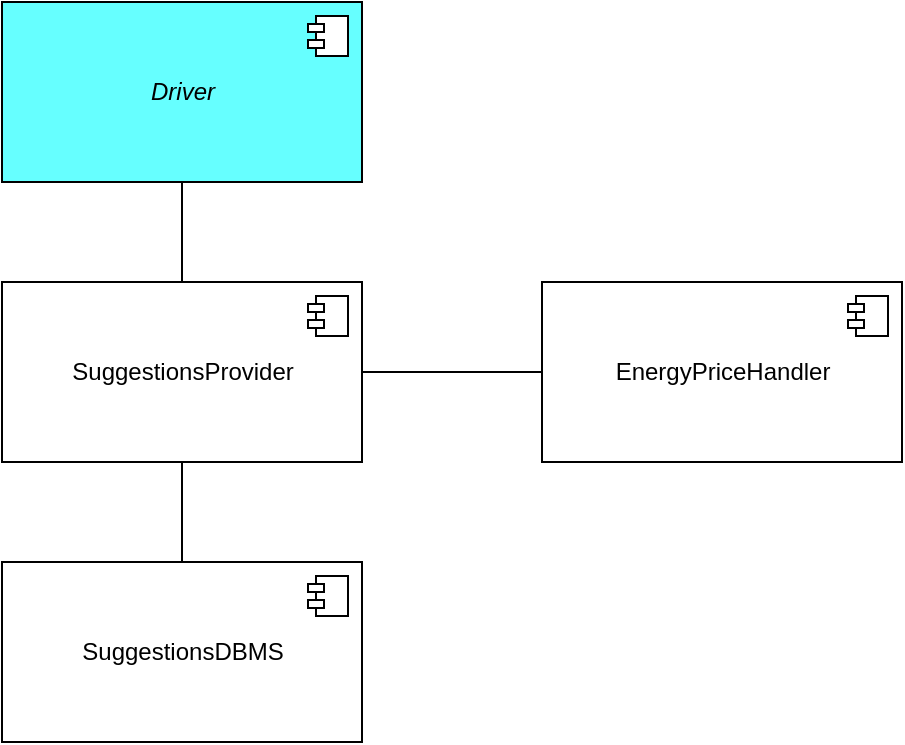 <mxfile version="20.6.2" type="device"><diagram id="G7vk7usutXdiUQjV_nEe" name="Pagina-1"><mxGraphModel dx="1038" dy="487" grid="1" gridSize="10" guides="1" tooltips="1" connect="1" arrows="1" fold="1" page="1" pageScale="1" pageWidth="827" pageHeight="1169" math="0" shadow="0"><root><mxCell id="0"/><mxCell id="1" parent="0"/><mxCell id="wcfYK5Y-WvGtdQcVuEQt-10" value="" style="edgeStyle=orthogonalEdgeStyle;rounded=0;orthogonalLoop=1;jettySize=auto;html=1;endArrow=none;endFill=0;" parent="1" source="wcfYK5Y-WvGtdQcVuEQt-4" target="wcfYK5Y-WvGtdQcVuEQt-6" edge="1"><mxGeometry relative="1" as="geometry"/></mxCell><mxCell id="wcfYK5Y-WvGtdQcVuEQt-4" value="&lt;div&gt;SuggestionsDBMS&lt;/div&gt;" style="html=1;dropTarget=0;" parent="1" vertex="1"><mxGeometry x="320" y="600" width="180" height="90" as="geometry"/></mxCell><mxCell id="wcfYK5Y-WvGtdQcVuEQt-5" value="" style="shape=module;jettyWidth=8;jettyHeight=4;" parent="wcfYK5Y-WvGtdQcVuEQt-4" vertex="1"><mxGeometry x="1" width="20" height="20" relative="1" as="geometry"><mxPoint x="-27" y="7" as="offset"/></mxGeometry></mxCell><mxCell id="wcfYK5Y-WvGtdQcVuEQt-15" style="edgeStyle=orthogonalEdgeStyle;rounded=0;orthogonalLoop=1;jettySize=auto;html=1;exitX=0.5;exitY=0;exitDx=0;exitDy=0;endArrow=none;endFill=0;" parent="1" source="wcfYK5Y-WvGtdQcVuEQt-6" target="wcfYK5Y-WvGtdQcVuEQt-12" edge="1"><mxGeometry relative="1" as="geometry"/></mxCell><mxCell id="wcfYK5Y-WvGtdQcVuEQt-25" value="" style="edgeStyle=orthogonalEdgeStyle;rounded=0;orthogonalLoop=1;jettySize=auto;html=1;endArrow=none;endFill=0;" parent="1" source="wcfYK5Y-WvGtdQcVuEQt-6" target="wcfYK5Y-WvGtdQcVuEQt-21" edge="1"><mxGeometry relative="1" as="geometry"/></mxCell><mxCell id="wcfYK5Y-WvGtdQcVuEQt-6" value="&lt;div&gt;SuggestionsProvider&lt;/div&gt;" style="html=1;dropTarget=0;" parent="1" vertex="1"><mxGeometry x="320" y="460" width="180" height="90" as="geometry"/></mxCell><mxCell id="wcfYK5Y-WvGtdQcVuEQt-7" value="" style="shape=module;jettyWidth=8;jettyHeight=4;" parent="wcfYK5Y-WvGtdQcVuEQt-6" vertex="1"><mxGeometry x="1" width="20" height="20" relative="1" as="geometry"><mxPoint x="-27" y="7" as="offset"/></mxGeometry></mxCell><mxCell id="wcfYK5Y-WvGtdQcVuEQt-12" value="&lt;i&gt;Driver&lt;/i&gt;" style="html=1;dropTarget=0;fillColor=#66FFFF;" parent="1" vertex="1"><mxGeometry x="320" y="320" width="180" height="90" as="geometry"/></mxCell><mxCell id="wcfYK5Y-WvGtdQcVuEQt-13" value="" style="shape=module;jettyWidth=8;jettyHeight=4;" parent="wcfYK5Y-WvGtdQcVuEQt-12" vertex="1"><mxGeometry x="1" width="20" height="20" relative="1" as="geometry"><mxPoint x="-27" y="7" as="offset"/></mxGeometry></mxCell><mxCell id="wcfYK5Y-WvGtdQcVuEQt-21" value="EnergyPriceHandler" style="html=1;dropTarget=0;" parent="1" vertex="1"><mxGeometry x="590" y="460" width="180" height="90" as="geometry"/></mxCell><mxCell id="wcfYK5Y-WvGtdQcVuEQt-22" value="" style="shape=module;jettyWidth=8;jettyHeight=4;" parent="wcfYK5Y-WvGtdQcVuEQt-21" vertex="1"><mxGeometry x="1" width="20" height="20" relative="1" as="geometry"><mxPoint x="-27" y="7" as="offset"/></mxGeometry></mxCell></root></mxGraphModel></diagram></mxfile>